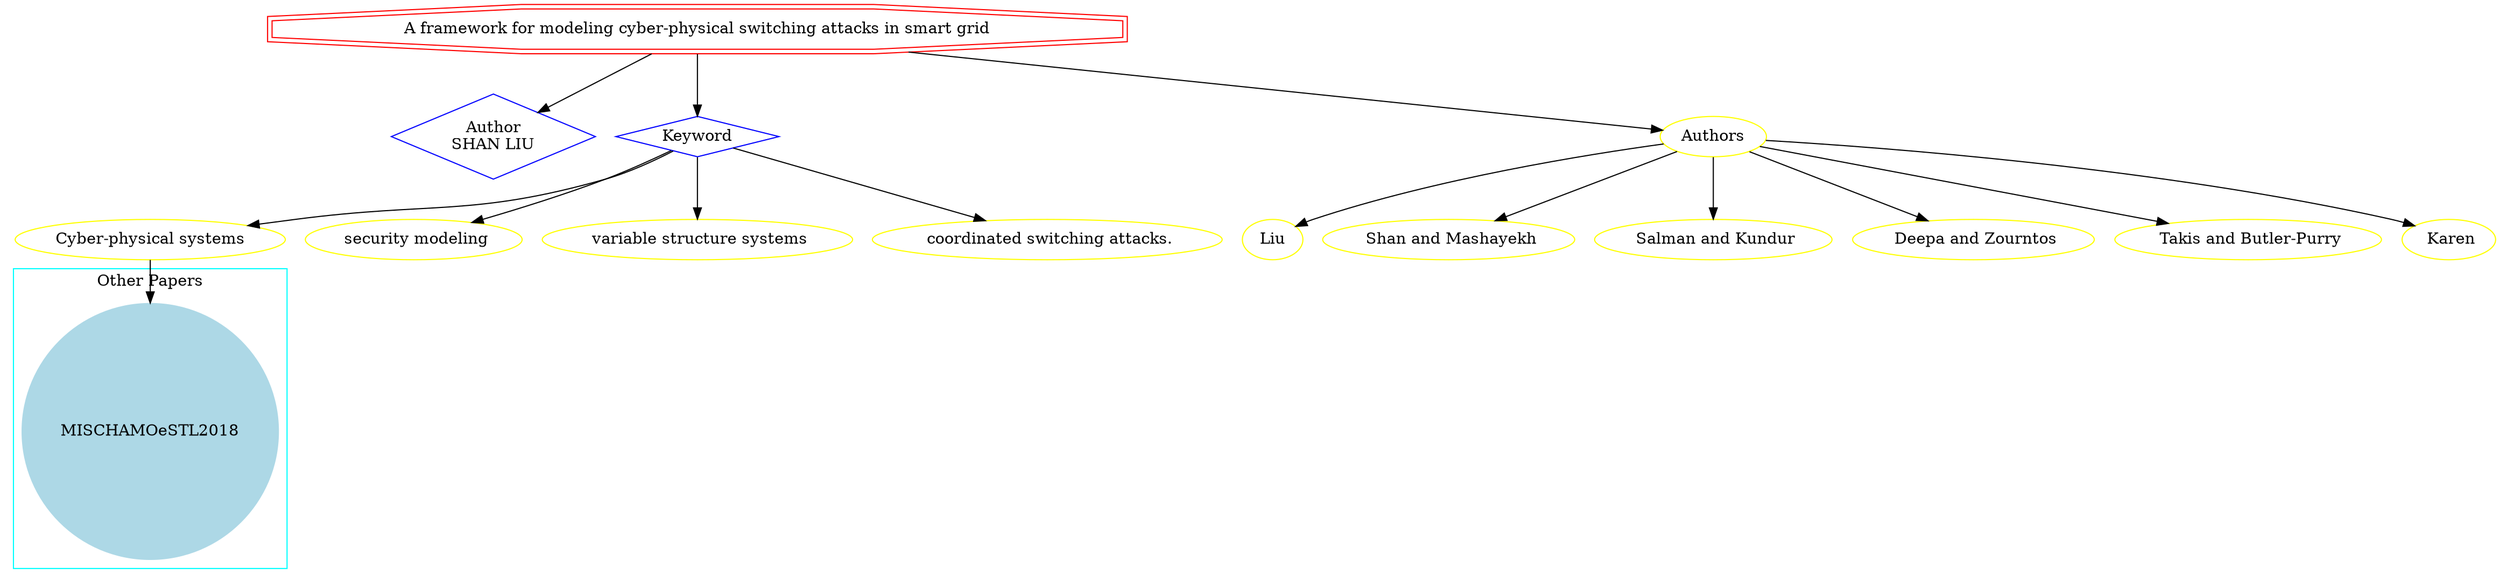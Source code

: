 strict digraph mind_map42 {
	node [color=red shape=doubleoctagon]
	"A framework for modeling cyber-physical switching attacks in smart grid"
	node [color=blue shape=diamond]
	"Author
SHAN LIU"
	Keyword
	"A framework for modeling cyber-physical switching attacks in smart grid" -> "Author
SHAN LIU"
	"A framework for modeling cyber-physical switching attacks in smart grid" -> Keyword
	node [color=yellow shape=ellipse]
	"Cyber-physical systems"
	Keyword -> "Cyber-physical systems"
	" security modeling"
	Keyword -> " security modeling"
	" variable structure systems"
	Keyword -> " variable structure systems"
	" coordinated switching attacks."
	Keyword -> " coordinated switching attacks."
	subgraph cluster_0 {
		node [style=filled]
		node [color=lightblue shape=circle]
		label="Other Papers"
		color=cyan
		MISCHAMOeSTL2018
	}
	"Cyber-physical systems" -> MISCHAMOeSTL2018
	"A framework for modeling cyber-physical switching attacks in smart grid" -> Authors
	Authors -> Liu
	Authors -> " Shan and Mashayekh"
	Authors -> " Salman and Kundur"
	Authors -> " Deepa and Zourntos"
	Authors -> " Takis and Butler-Purry"
	Authors -> " Karen"
}
